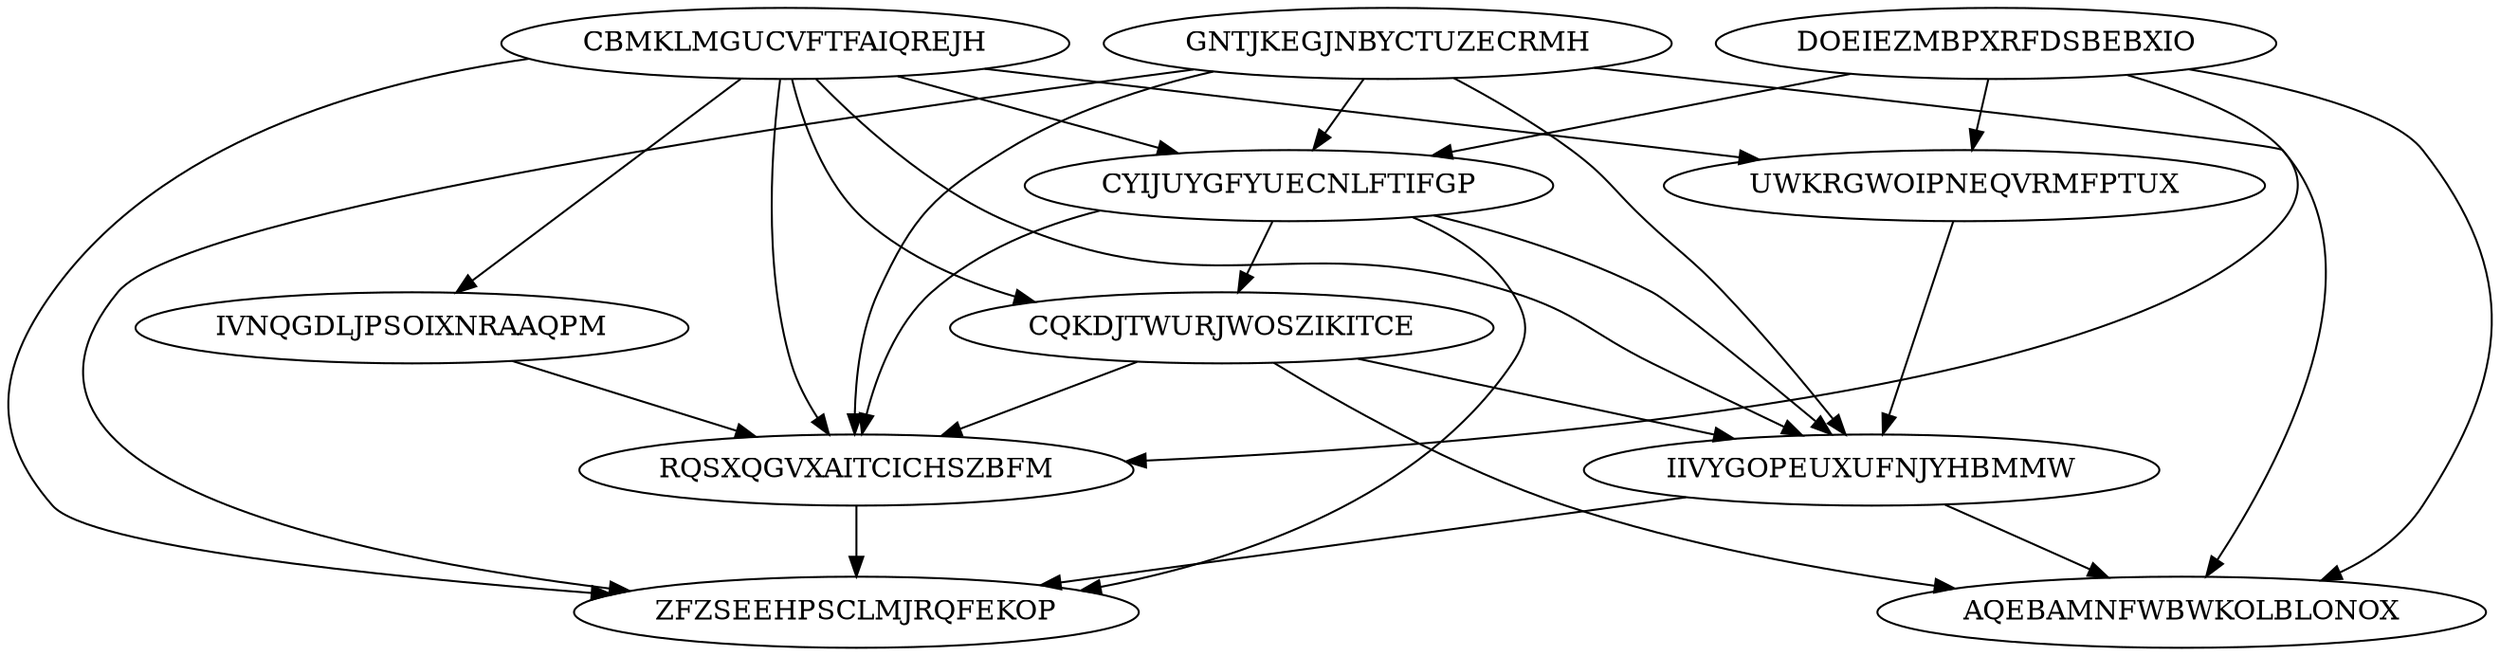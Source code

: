 digraph "N11M28" {
	CBMKLMGUCVFTFAIQREJH			[Weight=18, Start=0, Processor=1];
	GNTJKEGJNBYCTUZECRMH			[Weight=12, Start=18, Processor=1];
	DOEIEZMBPXRFDSBEBXIO			[Weight=10, Start=0, Processor=2];
	UWKRGWOIPNEQVRMFPTUX			[Weight=17, Start=37, Processor=2];
	CYIJUYGFYUECNLFTIFGP			[Weight=20, Start=30, Processor=1];
	CQKDJTWURJWOSZIKITCE			[Weight=12, Start=50, Processor=1];
	IVNQGDLJPSOIXNRAAQPM			[Weight=12, Start=54, Processor=2];
	RQSXQGVXAITCICHSZBFM			[Weight=20, Start=79, Processor=2];
	IIVYGOPEUXUFNJYHBMMW			[Weight=18, Start=68, Processor=1];
	ZFZSEEHPSCLMJRQFEKOP			[Weight=13, Start=101, Processor=2];
	AQEBAMNFWBWKOLBLONOX			[Weight=14, Start=98, Processor=3];
	GNTJKEGJNBYCTUZECRMH -> RQSXQGVXAITCICHSZBFM		[Weight=12];
	DOEIEZMBPXRFDSBEBXIO -> CYIJUYGFYUECNLFTIFGP		[Weight=17];
	CBMKLMGUCVFTFAIQREJH -> UWKRGWOIPNEQVRMFPTUX		[Weight=19];
	IIVYGOPEUXUFNJYHBMMW -> ZFZSEEHPSCLMJRQFEKOP		[Weight=15];
	DOEIEZMBPXRFDSBEBXIO -> AQEBAMNFWBWKOLBLONOX		[Weight=15];
	CBMKLMGUCVFTFAIQREJH -> ZFZSEEHPSCLMJRQFEKOP		[Weight=16];
	CBMKLMGUCVFTFAIQREJH -> CQKDJTWURJWOSZIKITCE		[Weight=12];
	CBMKLMGUCVFTFAIQREJH -> RQSXQGVXAITCICHSZBFM		[Weight=13];
	RQSXQGVXAITCICHSZBFM -> ZFZSEEHPSCLMJRQFEKOP		[Weight=13];
	DOEIEZMBPXRFDSBEBXIO -> RQSXQGVXAITCICHSZBFM		[Weight=13];
	UWKRGWOIPNEQVRMFPTUX -> IIVYGOPEUXUFNJYHBMMW		[Weight=14];
	CYIJUYGFYUECNLFTIFGP -> RQSXQGVXAITCICHSZBFM		[Weight=17];
	CBMKLMGUCVFTFAIQREJH -> IIVYGOPEUXUFNJYHBMMW		[Weight=11];
	CYIJUYGFYUECNLFTIFGP -> IIVYGOPEUXUFNJYHBMMW		[Weight=13];
	GNTJKEGJNBYCTUZECRMH -> ZFZSEEHPSCLMJRQFEKOP		[Weight=19];
	DOEIEZMBPXRFDSBEBXIO -> UWKRGWOIPNEQVRMFPTUX		[Weight=19];
	CQKDJTWURJWOSZIKITCE -> AQEBAMNFWBWKOLBLONOX		[Weight=10];
	CYIJUYGFYUECNLFTIFGP -> ZFZSEEHPSCLMJRQFEKOP		[Weight=16];
	IVNQGDLJPSOIXNRAAQPM -> RQSXQGVXAITCICHSZBFM		[Weight=19];
	CBMKLMGUCVFTFAIQREJH -> CYIJUYGFYUECNLFTIFGP		[Weight=16];
	IIVYGOPEUXUFNJYHBMMW -> AQEBAMNFWBWKOLBLONOX		[Weight=12];
	GNTJKEGJNBYCTUZECRMH -> IIVYGOPEUXUFNJYHBMMW		[Weight=20];
	GNTJKEGJNBYCTUZECRMH -> CYIJUYGFYUECNLFTIFGP		[Weight=16];
	CQKDJTWURJWOSZIKITCE -> IIVYGOPEUXUFNJYHBMMW		[Weight=19];
	CQKDJTWURJWOSZIKITCE -> RQSXQGVXAITCICHSZBFM		[Weight=17];
	GNTJKEGJNBYCTUZECRMH -> AQEBAMNFWBWKOLBLONOX		[Weight=10];
	CBMKLMGUCVFTFAIQREJH -> IVNQGDLJPSOIXNRAAQPM		[Weight=14];
	CYIJUYGFYUECNLFTIFGP -> CQKDJTWURJWOSZIKITCE		[Weight=19];
}
